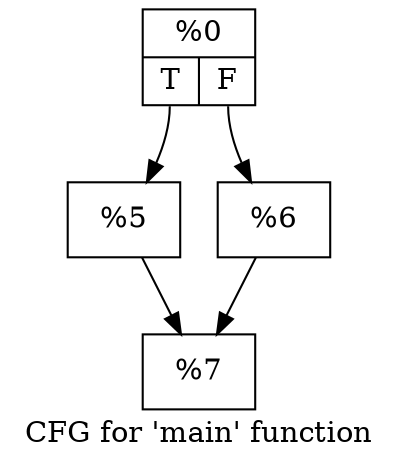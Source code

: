digraph "CFG for 'main' function" {
	label="CFG for 'main' function";

	Node0xdca9b0 [shape=record,label="{%0|{<s0>T|<s1>F}}"];
	Node0xdca9b0:s0 -> Node0xdcab70;
	Node0xdca9b0:s1 -> Node0xdcabc0;
	Node0xdcab70 [shape=record,label="{%5}"];
	Node0xdcab70 -> Node0xdcac10;
	Node0xdcabc0 [shape=record,label="{%6}"];
	Node0xdcabc0 -> Node0xdcac10;
	Node0xdcac10 [shape=record,label="{%7}"];
}
